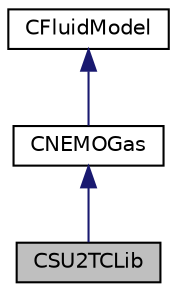 digraph "CSU2TCLib"
{
 // LATEX_PDF_SIZE
  edge [fontname="Helvetica",fontsize="10",labelfontname="Helvetica",labelfontsize="10"];
  node [fontname="Helvetica",fontsize="10",shape=record];
  Node1 [label="CSU2TCLib",height=0.2,width=0.4,color="black", fillcolor="grey75", style="filled", fontcolor="black",tooltip="Child class for user defined nonequilibrium gas model."];
  Node2 -> Node1 [dir="back",color="midnightblue",fontsize="10",style="solid",fontname="Helvetica"];
  Node2 [label="CNEMOGas",height=0.2,width=0.4,color="black", fillcolor="white", style="filled",URL="$classCNEMOGas.html",tooltip="Class for defining the 2T (trans-rotational and vibro-electronic) nonequilibrium gas model."];
  Node3 -> Node2 [dir="back",color="midnightblue",fontsize="10",style="solid",fontname="Helvetica"];
  Node3 [label="CFluidModel",height=0.2,width=0.4,color="black", fillcolor="white", style="filled",URL="$classCFluidModel.html",tooltip="Main class for defining the Thermo-Physical Model."];
}
